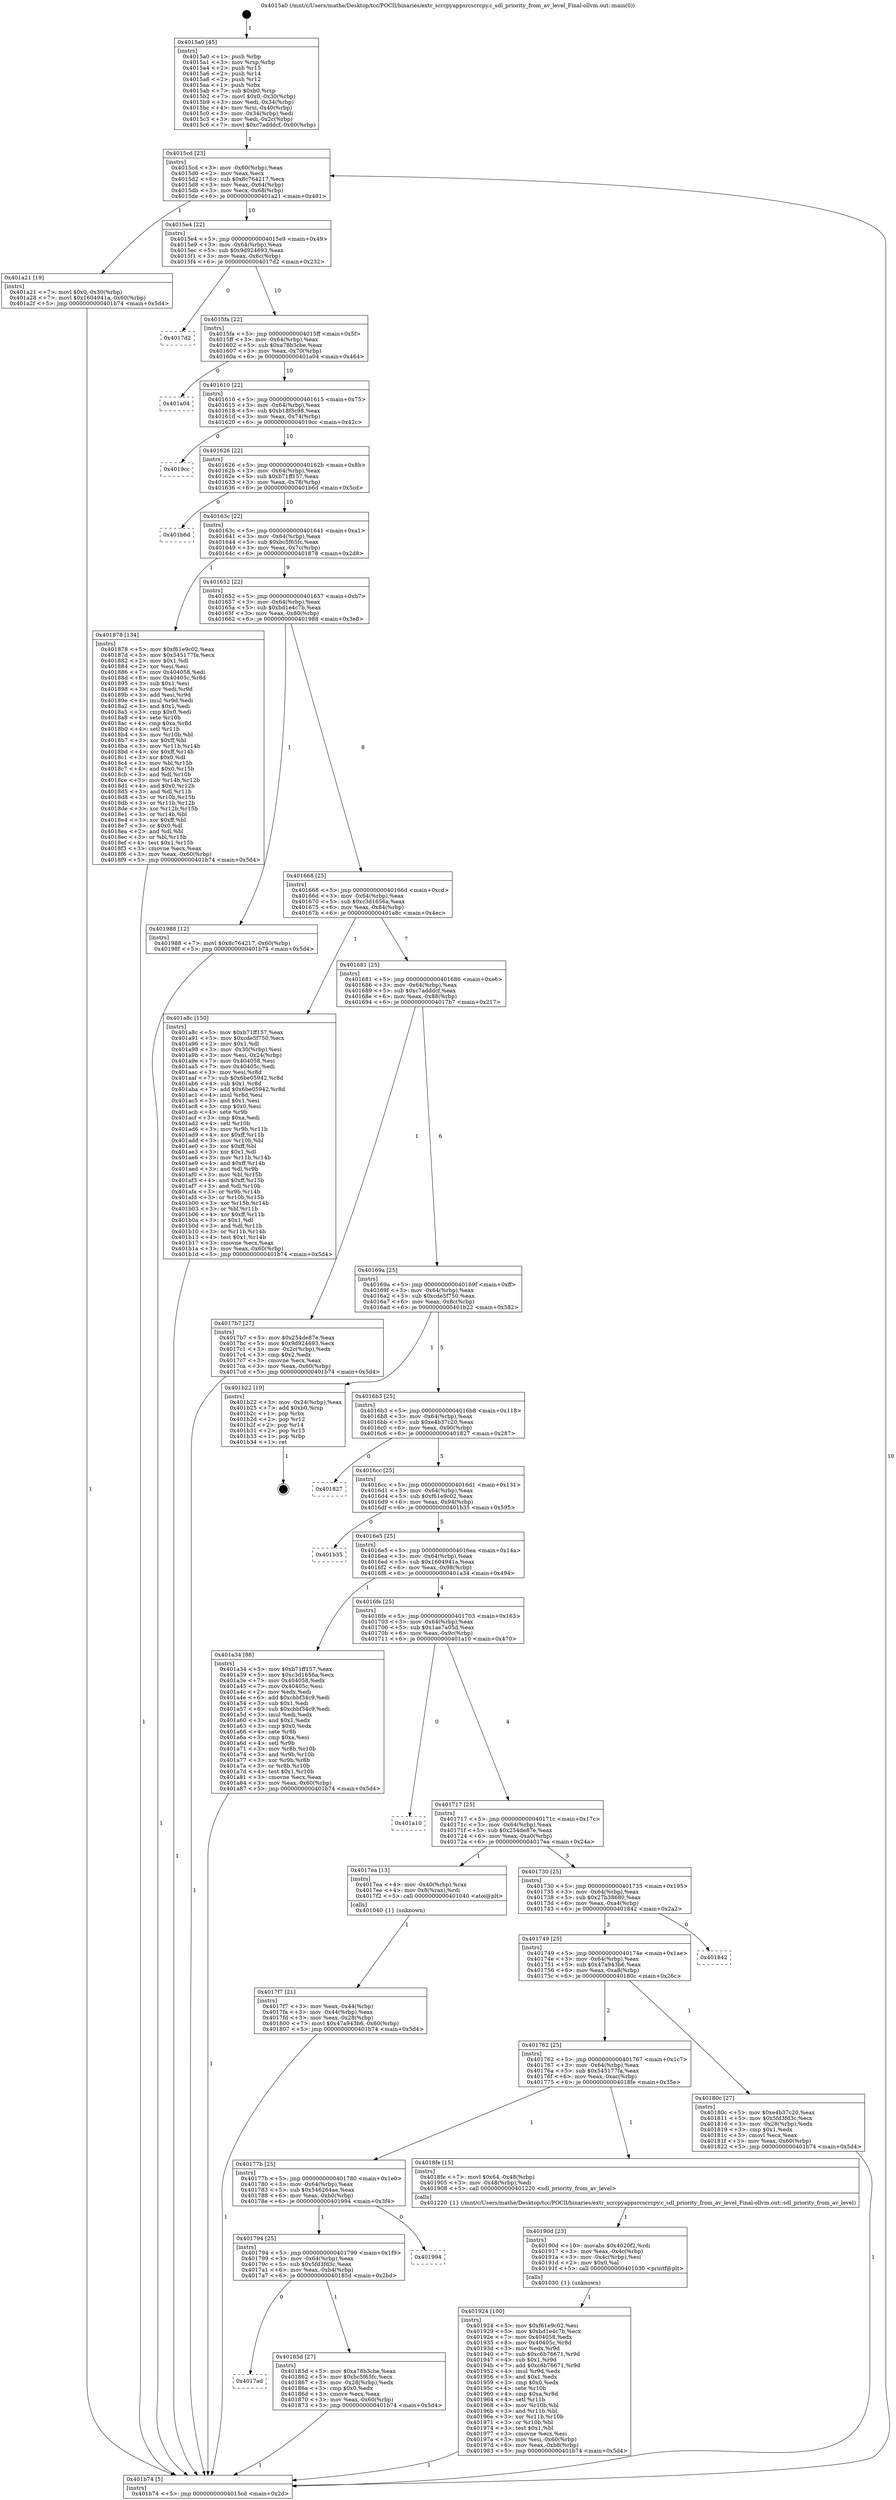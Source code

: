 digraph "0x4015a0" {
  label = "0x4015a0 (/mnt/c/Users/mathe/Desktop/tcc/POCII/binaries/extr_scrcpyappsrcscrcpy.c_sdl_priority_from_av_level_Final-ollvm.out::main(0))"
  labelloc = "t"
  node[shape=record]

  Entry [label="",width=0.3,height=0.3,shape=circle,fillcolor=black,style=filled]
  "0x4015cd" [label="{
     0x4015cd [23]\l
     | [instrs]\l
     &nbsp;&nbsp;0x4015cd \<+3\>: mov -0x60(%rbp),%eax\l
     &nbsp;&nbsp;0x4015d0 \<+2\>: mov %eax,%ecx\l
     &nbsp;&nbsp;0x4015d2 \<+6\>: sub $0x8c764217,%ecx\l
     &nbsp;&nbsp;0x4015d8 \<+3\>: mov %eax,-0x64(%rbp)\l
     &nbsp;&nbsp;0x4015db \<+3\>: mov %ecx,-0x68(%rbp)\l
     &nbsp;&nbsp;0x4015de \<+6\>: je 0000000000401a21 \<main+0x481\>\l
  }"]
  "0x401a21" [label="{
     0x401a21 [19]\l
     | [instrs]\l
     &nbsp;&nbsp;0x401a21 \<+7\>: movl $0x0,-0x30(%rbp)\l
     &nbsp;&nbsp;0x401a28 \<+7\>: movl $0x1604941a,-0x60(%rbp)\l
     &nbsp;&nbsp;0x401a2f \<+5\>: jmp 0000000000401b74 \<main+0x5d4\>\l
  }"]
  "0x4015e4" [label="{
     0x4015e4 [22]\l
     | [instrs]\l
     &nbsp;&nbsp;0x4015e4 \<+5\>: jmp 00000000004015e9 \<main+0x49\>\l
     &nbsp;&nbsp;0x4015e9 \<+3\>: mov -0x64(%rbp),%eax\l
     &nbsp;&nbsp;0x4015ec \<+5\>: sub $0x9d924693,%eax\l
     &nbsp;&nbsp;0x4015f1 \<+3\>: mov %eax,-0x6c(%rbp)\l
     &nbsp;&nbsp;0x4015f4 \<+6\>: je 00000000004017d2 \<main+0x232\>\l
  }"]
  Exit [label="",width=0.3,height=0.3,shape=circle,fillcolor=black,style=filled,peripheries=2]
  "0x4017d2" [label="{
     0x4017d2\l
  }", style=dashed]
  "0x4015fa" [label="{
     0x4015fa [22]\l
     | [instrs]\l
     &nbsp;&nbsp;0x4015fa \<+5\>: jmp 00000000004015ff \<main+0x5f\>\l
     &nbsp;&nbsp;0x4015ff \<+3\>: mov -0x64(%rbp),%eax\l
     &nbsp;&nbsp;0x401602 \<+5\>: sub $0xa78b3cbe,%eax\l
     &nbsp;&nbsp;0x401607 \<+3\>: mov %eax,-0x70(%rbp)\l
     &nbsp;&nbsp;0x40160a \<+6\>: je 0000000000401a04 \<main+0x464\>\l
  }"]
  "0x401924" [label="{
     0x401924 [100]\l
     | [instrs]\l
     &nbsp;&nbsp;0x401924 \<+5\>: mov $0xf61e9c02,%esi\l
     &nbsp;&nbsp;0x401929 \<+5\>: mov $0xbd1e4c7b,%ecx\l
     &nbsp;&nbsp;0x40192e \<+7\>: mov 0x404058,%edx\l
     &nbsp;&nbsp;0x401935 \<+8\>: mov 0x40405c,%r8d\l
     &nbsp;&nbsp;0x40193d \<+3\>: mov %edx,%r9d\l
     &nbsp;&nbsp;0x401940 \<+7\>: sub $0xc6b76671,%r9d\l
     &nbsp;&nbsp;0x401947 \<+4\>: sub $0x1,%r9d\l
     &nbsp;&nbsp;0x40194b \<+7\>: add $0xc6b76671,%r9d\l
     &nbsp;&nbsp;0x401952 \<+4\>: imul %r9d,%edx\l
     &nbsp;&nbsp;0x401956 \<+3\>: and $0x1,%edx\l
     &nbsp;&nbsp;0x401959 \<+3\>: cmp $0x0,%edx\l
     &nbsp;&nbsp;0x40195c \<+4\>: sete %r10b\l
     &nbsp;&nbsp;0x401960 \<+4\>: cmp $0xa,%r8d\l
     &nbsp;&nbsp;0x401964 \<+4\>: setl %r11b\l
     &nbsp;&nbsp;0x401968 \<+3\>: mov %r10b,%bl\l
     &nbsp;&nbsp;0x40196b \<+3\>: and %r11b,%bl\l
     &nbsp;&nbsp;0x40196e \<+3\>: xor %r11b,%r10b\l
     &nbsp;&nbsp;0x401971 \<+3\>: or %r10b,%bl\l
     &nbsp;&nbsp;0x401974 \<+3\>: test $0x1,%bl\l
     &nbsp;&nbsp;0x401977 \<+3\>: cmovne %ecx,%esi\l
     &nbsp;&nbsp;0x40197a \<+3\>: mov %esi,-0x60(%rbp)\l
     &nbsp;&nbsp;0x40197d \<+6\>: mov %eax,-0xb8(%rbp)\l
     &nbsp;&nbsp;0x401983 \<+5\>: jmp 0000000000401b74 \<main+0x5d4\>\l
  }"]
  "0x401a04" [label="{
     0x401a04\l
  }", style=dashed]
  "0x401610" [label="{
     0x401610 [22]\l
     | [instrs]\l
     &nbsp;&nbsp;0x401610 \<+5\>: jmp 0000000000401615 \<main+0x75\>\l
     &nbsp;&nbsp;0x401615 \<+3\>: mov -0x64(%rbp),%eax\l
     &nbsp;&nbsp;0x401618 \<+5\>: sub $0xb18f3c98,%eax\l
     &nbsp;&nbsp;0x40161d \<+3\>: mov %eax,-0x74(%rbp)\l
     &nbsp;&nbsp;0x401620 \<+6\>: je 00000000004019cc \<main+0x42c\>\l
  }"]
  "0x40190d" [label="{
     0x40190d [23]\l
     | [instrs]\l
     &nbsp;&nbsp;0x40190d \<+10\>: movabs $0x4020f2,%rdi\l
     &nbsp;&nbsp;0x401917 \<+3\>: mov %eax,-0x4c(%rbp)\l
     &nbsp;&nbsp;0x40191a \<+3\>: mov -0x4c(%rbp),%esi\l
     &nbsp;&nbsp;0x40191d \<+2\>: mov $0x0,%al\l
     &nbsp;&nbsp;0x40191f \<+5\>: call 0000000000401030 \<printf@plt\>\l
     | [calls]\l
     &nbsp;&nbsp;0x401030 \{1\} (unknown)\l
  }"]
  "0x4019cc" [label="{
     0x4019cc\l
  }", style=dashed]
  "0x401626" [label="{
     0x401626 [22]\l
     | [instrs]\l
     &nbsp;&nbsp;0x401626 \<+5\>: jmp 000000000040162b \<main+0x8b\>\l
     &nbsp;&nbsp;0x40162b \<+3\>: mov -0x64(%rbp),%eax\l
     &nbsp;&nbsp;0x40162e \<+5\>: sub $0xb71ff157,%eax\l
     &nbsp;&nbsp;0x401633 \<+3\>: mov %eax,-0x78(%rbp)\l
     &nbsp;&nbsp;0x401636 \<+6\>: je 0000000000401b6d \<main+0x5cd\>\l
  }"]
  "0x4017ad" [label="{
     0x4017ad\l
  }", style=dashed]
  "0x401b6d" [label="{
     0x401b6d\l
  }", style=dashed]
  "0x40163c" [label="{
     0x40163c [22]\l
     | [instrs]\l
     &nbsp;&nbsp;0x40163c \<+5\>: jmp 0000000000401641 \<main+0xa1\>\l
     &nbsp;&nbsp;0x401641 \<+3\>: mov -0x64(%rbp),%eax\l
     &nbsp;&nbsp;0x401644 \<+5\>: sub $0xbc5f65fc,%eax\l
     &nbsp;&nbsp;0x401649 \<+3\>: mov %eax,-0x7c(%rbp)\l
     &nbsp;&nbsp;0x40164c \<+6\>: je 0000000000401878 \<main+0x2d8\>\l
  }"]
  "0x40185d" [label="{
     0x40185d [27]\l
     | [instrs]\l
     &nbsp;&nbsp;0x40185d \<+5\>: mov $0xa78b3cbe,%eax\l
     &nbsp;&nbsp;0x401862 \<+5\>: mov $0xbc5f65fc,%ecx\l
     &nbsp;&nbsp;0x401867 \<+3\>: mov -0x28(%rbp),%edx\l
     &nbsp;&nbsp;0x40186a \<+3\>: cmp $0x0,%edx\l
     &nbsp;&nbsp;0x40186d \<+3\>: cmove %ecx,%eax\l
     &nbsp;&nbsp;0x401870 \<+3\>: mov %eax,-0x60(%rbp)\l
     &nbsp;&nbsp;0x401873 \<+5\>: jmp 0000000000401b74 \<main+0x5d4\>\l
  }"]
  "0x401878" [label="{
     0x401878 [134]\l
     | [instrs]\l
     &nbsp;&nbsp;0x401878 \<+5\>: mov $0xf61e9c02,%eax\l
     &nbsp;&nbsp;0x40187d \<+5\>: mov $0x545177fa,%ecx\l
     &nbsp;&nbsp;0x401882 \<+2\>: mov $0x1,%dl\l
     &nbsp;&nbsp;0x401884 \<+2\>: xor %esi,%esi\l
     &nbsp;&nbsp;0x401886 \<+7\>: mov 0x404058,%edi\l
     &nbsp;&nbsp;0x40188d \<+8\>: mov 0x40405c,%r8d\l
     &nbsp;&nbsp;0x401895 \<+3\>: sub $0x1,%esi\l
     &nbsp;&nbsp;0x401898 \<+3\>: mov %edi,%r9d\l
     &nbsp;&nbsp;0x40189b \<+3\>: add %esi,%r9d\l
     &nbsp;&nbsp;0x40189e \<+4\>: imul %r9d,%edi\l
     &nbsp;&nbsp;0x4018a2 \<+3\>: and $0x1,%edi\l
     &nbsp;&nbsp;0x4018a5 \<+3\>: cmp $0x0,%edi\l
     &nbsp;&nbsp;0x4018a8 \<+4\>: sete %r10b\l
     &nbsp;&nbsp;0x4018ac \<+4\>: cmp $0xa,%r8d\l
     &nbsp;&nbsp;0x4018b0 \<+4\>: setl %r11b\l
     &nbsp;&nbsp;0x4018b4 \<+3\>: mov %r10b,%bl\l
     &nbsp;&nbsp;0x4018b7 \<+3\>: xor $0xff,%bl\l
     &nbsp;&nbsp;0x4018ba \<+3\>: mov %r11b,%r14b\l
     &nbsp;&nbsp;0x4018bd \<+4\>: xor $0xff,%r14b\l
     &nbsp;&nbsp;0x4018c1 \<+3\>: xor $0x0,%dl\l
     &nbsp;&nbsp;0x4018c4 \<+3\>: mov %bl,%r15b\l
     &nbsp;&nbsp;0x4018c7 \<+4\>: and $0x0,%r15b\l
     &nbsp;&nbsp;0x4018cb \<+3\>: and %dl,%r10b\l
     &nbsp;&nbsp;0x4018ce \<+3\>: mov %r14b,%r12b\l
     &nbsp;&nbsp;0x4018d1 \<+4\>: and $0x0,%r12b\l
     &nbsp;&nbsp;0x4018d5 \<+3\>: and %dl,%r11b\l
     &nbsp;&nbsp;0x4018d8 \<+3\>: or %r10b,%r15b\l
     &nbsp;&nbsp;0x4018db \<+3\>: or %r11b,%r12b\l
     &nbsp;&nbsp;0x4018de \<+3\>: xor %r12b,%r15b\l
     &nbsp;&nbsp;0x4018e1 \<+3\>: or %r14b,%bl\l
     &nbsp;&nbsp;0x4018e4 \<+3\>: xor $0xff,%bl\l
     &nbsp;&nbsp;0x4018e7 \<+3\>: or $0x0,%dl\l
     &nbsp;&nbsp;0x4018ea \<+2\>: and %dl,%bl\l
     &nbsp;&nbsp;0x4018ec \<+3\>: or %bl,%r15b\l
     &nbsp;&nbsp;0x4018ef \<+4\>: test $0x1,%r15b\l
     &nbsp;&nbsp;0x4018f3 \<+3\>: cmovne %ecx,%eax\l
     &nbsp;&nbsp;0x4018f6 \<+3\>: mov %eax,-0x60(%rbp)\l
     &nbsp;&nbsp;0x4018f9 \<+5\>: jmp 0000000000401b74 \<main+0x5d4\>\l
  }"]
  "0x401652" [label="{
     0x401652 [22]\l
     | [instrs]\l
     &nbsp;&nbsp;0x401652 \<+5\>: jmp 0000000000401657 \<main+0xb7\>\l
     &nbsp;&nbsp;0x401657 \<+3\>: mov -0x64(%rbp),%eax\l
     &nbsp;&nbsp;0x40165a \<+5\>: sub $0xbd1e4c7b,%eax\l
     &nbsp;&nbsp;0x40165f \<+3\>: mov %eax,-0x80(%rbp)\l
     &nbsp;&nbsp;0x401662 \<+6\>: je 0000000000401988 \<main+0x3e8\>\l
  }"]
  "0x401794" [label="{
     0x401794 [25]\l
     | [instrs]\l
     &nbsp;&nbsp;0x401794 \<+5\>: jmp 0000000000401799 \<main+0x1f9\>\l
     &nbsp;&nbsp;0x401799 \<+3\>: mov -0x64(%rbp),%eax\l
     &nbsp;&nbsp;0x40179c \<+5\>: sub $0x5fd3fd3c,%eax\l
     &nbsp;&nbsp;0x4017a1 \<+6\>: mov %eax,-0xb4(%rbp)\l
     &nbsp;&nbsp;0x4017a7 \<+6\>: je 000000000040185d \<main+0x2bd\>\l
  }"]
  "0x401988" [label="{
     0x401988 [12]\l
     | [instrs]\l
     &nbsp;&nbsp;0x401988 \<+7\>: movl $0x8c764217,-0x60(%rbp)\l
     &nbsp;&nbsp;0x40198f \<+5\>: jmp 0000000000401b74 \<main+0x5d4\>\l
  }"]
  "0x401668" [label="{
     0x401668 [25]\l
     | [instrs]\l
     &nbsp;&nbsp;0x401668 \<+5\>: jmp 000000000040166d \<main+0xcd\>\l
     &nbsp;&nbsp;0x40166d \<+3\>: mov -0x64(%rbp),%eax\l
     &nbsp;&nbsp;0x401670 \<+5\>: sub $0xc3d1656a,%eax\l
     &nbsp;&nbsp;0x401675 \<+6\>: mov %eax,-0x84(%rbp)\l
     &nbsp;&nbsp;0x40167b \<+6\>: je 0000000000401a8c \<main+0x4ec\>\l
  }"]
  "0x401994" [label="{
     0x401994\l
  }", style=dashed]
  "0x401a8c" [label="{
     0x401a8c [150]\l
     | [instrs]\l
     &nbsp;&nbsp;0x401a8c \<+5\>: mov $0xb71ff157,%eax\l
     &nbsp;&nbsp;0x401a91 \<+5\>: mov $0xcde5f750,%ecx\l
     &nbsp;&nbsp;0x401a96 \<+2\>: mov $0x1,%dl\l
     &nbsp;&nbsp;0x401a98 \<+3\>: mov -0x30(%rbp),%esi\l
     &nbsp;&nbsp;0x401a9b \<+3\>: mov %esi,-0x24(%rbp)\l
     &nbsp;&nbsp;0x401a9e \<+7\>: mov 0x404058,%esi\l
     &nbsp;&nbsp;0x401aa5 \<+7\>: mov 0x40405c,%edi\l
     &nbsp;&nbsp;0x401aac \<+3\>: mov %esi,%r8d\l
     &nbsp;&nbsp;0x401aaf \<+7\>: sub $0x6be05942,%r8d\l
     &nbsp;&nbsp;0x401ab6 \<+4\>: sub $0x1,%r8d\l
     &nbsp;&nbsp;0x401aba \<+7\>: add $0x6be05942,%r8d\l
     &nbsp;&nbsp;0x401ac1 \<+4\>: imul %r8d,%esi\l
     &nbsp;&nbsp;0x401ac5 \<+3\>: and $0x1,%esi\l
     &nbsp;&nbsp;0x401ac8 \<+3\>: cmp $0x0,%esi\l
     &nbsp;&nbsp;0x401acb \<+4\>: sete %r9b\l
     &nbsp;&nbsp;0x401acf \<+3\>: cmp $0xa,%edi\l
     &nbsp;&nbsp;0x401ad2 \<+4\>: setl %r10b\l
     &nbsp;&nbsp;0x401ad6 \<+3\>: mov %r9b,%r11b\l
     &nbsp;&nbsp;0x401ad9 \<+4\>: xor $0xff,%r11b\l
     &nbsp;&nbsp;0x401add \<+3\>: mov %r10b,%bl\l
     &nbsp;&nbsp;0x401ae0 \<+3\>: xor $0xff,%bl\l
     &nbsp;&nbsp;0x401ae3 \<+3\>: xor $0x1,%dl\l
     &nbsp;&nbsp;0x401ae6 \<+3\>: mov %r11b,%r14b\l
     &nbsp;&nbsp;0x401ae9 \<+4\>: and $0xff,%r14b\l
     &nbsp;&nbsp;0x401aed \<+3\>: and %dl,%r9b\l
     &nbsp;&nbsp;0x401af0 \<+3\>: mov %bl,%r15b\l
     &nbsp;&nbsp;0x401af3 \<+4\>: and $0xff,%r15b\l
     &nbsp;&nbsp;0x401af7 \<+3\>: and %dl,%r10b\l
     &nbsp;&nbsp;0x401afa \<+3\>: or %r9b,%r14b\l
     &nbsp;&nbsp;0x401afd \<+3\>: or %r10b,%r15b\l
     &nbsp;&nbsp;0x401b00 \<+3\>: xor %r15b,%r14b\l
     &nbsp;&nbsp;0x401b03 \<+3\>: or %bl,%r11b\l
     &nbsp;&nbsp;0x401b06 \<+4\>: xor $0xff,%r11b\l
     &nbsp;&nbsp;0x401b0a \<+3\>: or $0x1,%dl\l
     &nbsp;&nbsp;0x401b0d \<+3\>: and %dl,%r11b\l
     &nbsp;&nbsp;0x401b10 \<+3\>: or %r11b,%r14b\l
     &nbsp;&nbsp;0x401b13 \<+4\>: test $0x1,%r14b\l
     &nbsp;&nbsp;0x401b17 \<+3\>: cmovne %ecx,%eax\l
     &nbsp;&nbsp;0x401b1a \<+3\>: mov %eax,-0x60(%rbp)\l
     &nbsp;&nbsp;0x401b1d \<+5\>: jmp 0000000000401b74 \<main+0x5d4\>\l
  }"]
  "0x401681" [label="{
     0x401681 [25]\l
     | [instrs]\l
     &nbsp;&nbsp;0x401681 \<+5\>: jmp 0000000000401686 \<main+0xe6\>\l
     &nbsp;&nbsp;0x401686 \<+3\>: mov -0x64(%rbp),%eax\l
     &nbsp;&nbsp;0x401689 \<+5\>: sub $0xc7adddcf,%eax\l
     &nbsp;&nbsp;0x40168e \<+6\>: mov %eax,-0x88(%rbp)\l
     &nbsp;&nbsp;0x401694 \<+6\>: je 00000000004017b7 \<main+0x217\>\l
  }"]
  "0x40177b" [label="{
     0x40177b [25]\l
     | [instrs]\l
     &nbsp;&nbsp;0x40177b \<+5\>: jmp 0000000000401780 \<main+0x1e0\>\l
     &nbsp;&nbsp;0x401780 \<+3\>: mov -0x64(%rbp),%eax\l
     &nbsp;&nbsp;0x401783 \<+5\>: sub $0x546264ae,%eax\l
     &nbsp;&nbsp;0x401788 \<+6\>: mov %eax,-0xb0(%rbp)\l
     &nbsp;&nbsp;0x40178e \<+6\>: je 0000000000401994 \<main+0x3f4\>\l
  }"]
  "0x4017b7" [label="{
     0x4017b7 [27]\l
     | [instrs]\l
     &nbsp;&nbsp;0x4017b7 \<+5\>: mov $0x254de87e,%eax\l
     &nbsp;&nbsp;0x4017bc \<+5\>: mov $0x9d924693,%ecx\l
     &nbsp;&nbsp;0x4017c1 \<+3\>: mov -0x2c(%rbp),%edx\l
     &nbsp;&nbsp;0x4017c4 \<+3\>: cmp $0x2,%edx\l
     &nbsp;&nbsp;0x4017c7 \<+3\>: cmovne %ecx,%eax\l
     &nbsp;&nbsp;0x4017ca \<+3\>: mov %eax,-0x60(%rbp)\l
     &nbsp;&nbsp;0x4017cd \<+5\>: jmp 0000000000401b74 \<main+0x5d4\>\l
  }"]
  "0x40169a" [label="{
     0x40169a [25]\l
     | [instrs]\l
     &nbsp;&nbsp;0x40169a \<+5\>: jmp 000000000040169f \<main+0xff\>\l
     &nbsp;&nbsp;0x40169f \<+3\>: mov -0x64(%rbp),%eax\l
     &nbsp;&nbsp;0x4016a2 \<+5\>: sub $0xcde5f750,%eax\l
     &nbsp;&nbsp;0x4016a7 \<+6\>: mov %eax,-0x8c(%rbp)\l
     &nbsp;&nbsp;0x4016ad \<+6\>: je 0000000000401b22 \<main+0x582\>\l
  }"]
  "0x401b74" [label="{
     0x401b74 [5]\l
     | [instrs]\l
     &nbsp;&nbsp;0x401b74 \<+5\>: jmp 00000000004015cd \<main+0x2d\>\l
  }"]
  "0x4015a0" [label="{
     0x4015a0 [45]\l
     | [instrs]\l
     &nbsp;&nbsp;0x4015a0 \<+1\>: push %rbp\l
     &nbsp;&nbsp;0x4015a1 \<+3\>: mov %rsp,%rbp\l
     &nbsp;&nbsp;0x4015a4 \<+2\>: push %r15\l
     &nbsp;&nbsp;0x4015a6 \<+2\>: push %r14\l
     &nbsp;&nbsp;0x4015a8 \<+2\>: push %r12\l
     &nbsp;&nbsp;0x4015aa \<+1\>: push %rbx\l
     &nbsp;&nbsp;0x4015ab \<+7\>: sub $0xb0,%rsp\l
     &nbsp;&nbsp;0x4015b2 \<+7\>: movl $0x0,-0x30(%rbp)\l
     &nbsp;&nbsp;0x4015b9 \<+3\>: mov %edi,-0x34(%rbp)\l
     &nbsp;&nbsp;0x4015bc \<+4\>: mov %rsi,-0x40(%rbp)\l
     &nbsp;&nbsp;0x4015c0 \<+3\>: mov -0x34(%rbp),%edi\l
     &nbsp;&nbsp;0x4015c3 \<+3\>: mov %edi,-0x2c(%rbp)\l
     &nbsp;&nbsp;0x4015c6 \<+7\>: movl $0xc7adddcf,-0x60(%rbp)\l
  }"]
  "0x4018fe" [label="{
     0x4018fe [15]\l
     | [instrs]\l
     &nbsp;&nbsp;0x4018fe \<+7\>: movl $0x64,-0x48(%rbp)\l
     &nbsp;&nbsp;0x401905 \<+3\>: mov -0x48(%rbp),%edi\l
     &nbsp;&nbsp;0x401908 \<+5\>: call 0000000000401220 \<sdl_priority_from_av_level\>\l
     | [calls]\l
     &nbsp;&nbsp;0x401220 \{1\} (/mnt/c/Users/mathe/Desktop/tcc/POCII/binaries/extr_scrcpyappsrcscrcpy.c_sdl_priority_from_av_level_Final-ollvm.out::sdl_priority_from_av_level)\l
  }"]
  "0x401b22" [label="{
     0x401b22 [19]\l
     | [instrs]\l
     &nbsp;&nbsp;0x401b22 \<+3\>: mov -0x24(%rbp),%eax\l
     &nbsp;&nbsp;0x401b25 \<+7\>: add $0xb0,%rsp\l
     &nbsp;&nbsp;0x401b2c \<+1\>: pop %rbx\l
     &nbsp;&nbsp;0x401b2d \<+2\>: pop %r12\l
     &nbsp;&nbsp;0x401b2f \<+2\>: pop %r14\l
     &nbsp;&nbsp;0x401b31 \<+2\>: pop %r15\l
     &nbsp;&nbsp;0x401b33 \<+1\>: pop %rbp\l
     &nbsp;&nbsp;0x401b34 \<+1\>: ret\l
  }"]
  "0x4016b3" [label="{
     0x4016b3 [25]\l
     | [instrs]\l
     &nbsp;&nbsp;0x4016b3 \<+5\>: jmp 00000000004016b8 \<main+0x118\>\l
     &nbsp;&nbsp;0x4016b8 \<+3\>: mov -0x64(%rbp),%eax\l
     &nbsp;&nbsp;0x4016bb \<+5\>: sub $0xe4b37c20,%eax\l
     &nbsp;&nbsp;0x4016c0 \<+6\>: mov %eax,-0x90(%rbp)\l
     &nbsp;&nbsp;0x4016c6 \<+6\>: je 0000000000401827 \<main+0x287\>\l
  }"]
  "0x401762" [label="{
     0x401762 [25]\l
     | [instrs]\l
     &nbsp;&nbsp;0x401762 \<+5\>: jmp 0000000000401767 \<main+0x1c7\>\l
     &nbsp;&nbsp;0x401767 \<+3\>: mov -0x64(%rbp),%eax\l
     &nbsp;&nbsp;0x40176a \<+5\>: sub $0x545177fa,%eax\l
     &nbsp;&nbsp;0x40176f \<+6\>: mov %eax,-0xac(%rbp)\l
     &nbsp;&nbsp;0x401775 \<+6\>: je 00000000004018fe \<main+0x35e\>\l
  }"]
  "0x401827" [label="{
     0x401827\l
  }", style=dashed]
  "0x4016cc" [label="{
     0x4016cc [25]\l
     | [instrs]\l
     &nbsp;&nbsp;0x4016cc \<+5\>: jmp 00000000004016d1 \<main+0x131\>\l
     &nbsp;&nbsp;0x4016d1 \<+3\>: mov -0x64(%rbp),%eax\l
     &nbsp;&nbsp;0x4016d4 \<+5\>: sub $0xf61e9c02,%eax\l
     &nbsp;&nbsp;0x4016d9 \<+6\>: mov %eax,-0x94(%rbp)\l
     &nbsp;&nbsp;0x4016df \<+6\>: je 0000000000401b35 \<main+0x595\>\l
  }"]
  "0x40180c" [label="{
     0x40180c [27]\l
     | [instrs]\l
     &nbsp;&nbsp;0x40180c \<+5\>: mov $0xe4b37c20,%eax\l
     &nbsp;&nbsp;0x401811 \<+5\>: mov $0x5fd3fd3c,%ecx\l
     &nbsp;&nbsp;0x401816 \<+3\>: mov -0x28(%rbp),%edx\l
     &nbsp;&nbsp;0x401819 \<+3\>: cmp $0x1,%edx\l
     &nbsp;&nbsp;0x40181c \<+3\>: cmovl %ecx,%eax\l
     &nbsp;&nbsp;0x40181f \<+3\>: mov %eax,-0x60(%rbp)\l
     &nbsp;&nbsp;0x401822 \<+5\>: jmp 0000000000401b74 \<main+0x5d4\>\l
  }"]
  "0x401b35" [label="{
     0x401b35\l
  }", style=dashed]
  "0x4016e5" [label="{
     0x4016e5 [25]\l
     | [instrs]\l
     &nbsp;&nbsp;0x4016e5 \<+5\>: jmp 00000000004016ea \<main+0x14a\>\l
     &nbsp;&nbsp;0x4016ea \<+3\>: mov -0x64(%rbp),%eax\l
     &nbsp;&nbsp;0x4016ed \<+5\>: sub $0x1604941a,%eax\l
     &nbsp;&nbsp;0x4016f2 \<+6\>: mov %eax,-0x98(%rbp)\l
     &nbsp;&nbsp;0x4016f8 \<+6\>: je 0000000000401a34 \<main+0x494\>\l
  }"]
  "0x401749" [label="{
     0x401749 [25]\l
     | [instrs]\l
     &nbsp;&nbsp;0x401749 \<+5\>: jmp 000000000040174e \<main+0x1ae\>\l
     &nbsp;&nbsp;0x40174e \<+3\>: mov -0x64(%rbp),%eax\l
     &nbsp;&nbsp;0x401751 \<+5\>: sub $0x47a943b6,%eax\l
     &nbsp;&nbsp;0x401756 \<+6\>: mov %eax,-0xa8(%rbp)\l
     &nbsp;&nbsp;0x40175c \<+6\>: je 000000000040180c \<main+0x26c\>\l
  }"]
  "0x401a34" [label="{
     0x401a34 [88]\l
     | [instrs]\l
     &nbsp;&nbsp;0x401a34 \<+5\>: mov $0xb71ff157,%eax\l
     &nbsp;&nbsp;0x401a39 \<+5\>: mov $0xc3d1656a,%ecx\l
     &nbsp;&nbsp;0x401a3e \<+7\>: mov 0x404058,%edx\l
     &nbsp;&nbsp;0x401a45 \<+7\>: mov 0x40405c,%esi\l
     &nbsp;&nbsp;0x401a4c \<+2\>: mov %edx,%edi\l
     &nbsp;&nbsp;0x401a4e \<+6\>: add $0xcbbf34c9,%edi\l
     &nbsp;&nbsp;0x401a54 \<+3\>: sub $0x1,%edi\l
     &nbsp;&nbsp;0x401a57 \<+6\>: sub $0xcbbf34c9,%edi\l
     &nbsp;&nbsp;0x401a5d \<+3\>: imul %edi,%edx\l
     &nbsp;&nbsp;0x401a60 \<+3\>: and $0x1,%edx\l
     &nbsp;&nbsp;0x401a63 \<+3\>: cmp $0x0,%edx\l
     &nbsp;&nbsp;0x401a66 \<+4\>: sete %r8b\l
     &nbsp;&nbsp;0x401a6a \<+3\>: cmp $0xa,%esi\l
     &nbsp;&nbsp;0x401a6d \<+4\>: setl %r9b\l
     &nbsp;&nbsp;0x401a71 \<+3\>: mov %r8b,%r10b\l
     &nbsp;&nbsp;0x401a74 \<+3\>: and %r9b,%r10b\l
     &nbsp;&nbsp;0x401a77 \<+3\>: xor %r9b,%r8b\l
     &nbsp;&nbsp;0x401a7a \<+3\>: or %r8b,%r10b\l
     &nbsp;&nbsp;0x401a7d \<+4\>: test $0x1,%r10b\l
     &nbsp;&nbsp;0x401a81 \<+3\>: cmovne %ecx,%eax\l
     &nbsp;&nbsp;0x401a84 \<+3\>: mov %eax,-0x60(%rbp)\l
     &nbsp;&nbsp;0x401a87 \<+5\>: jmp 0000000000401b74 \<main+0x5d4\>\l
  }"]
  "0x4016fe" [label="{
     0x4016fe [25]\l
     | [instrs]\l
     &nbsp;&nbsp;0x4016fe \<+5\>: jmp 0000000000401703 \<main+0x163\>\l
     &nbsp;&nbsp;0x401703 \<+3\>: mov -0x64(%rbp),%eax\l
     &nbsp;&nbsp;0x401706 \<+5\>: sub $0x1ae7a05d,%eax\l
     &nbsp;&nbsp;0x40170b \<+6\>: mov %eax,-0x9c(%rbp)\l
     &nbsp;&nbsp;0x401711 \<+6\>: je 0000000000401a10 \<main+0x470\>\l
  }"]
  "0x401842" [label="{
     0x401842\l
  }", style=dashed]
  "0x401a10" [label="{
     0x401a10\l
  }", style=dashed]
  "0x401717" [label="{
     0x401717 [25]\l
     | [instrs]\l
     &nbsp;&nbsp;0x401717 \<+5\>: jmp 000000000040171c \<main+0x17c\>\l
     &nbsp;&nbsp;0x40171c \<+3\>: mov -0x64(%rbp),%eax\l
     &nbsp;&nbsp;0x40171f \<+5\>: sub $0x254de87e,%eax\l
     &nbsp;&nbsp;0x401724 \<+6\>: mov %eax,-0xa0(%rbp)\l
     &nbsp;&nbsp;0x40172a \<+6\>: je 00000000004017ea \<main+0x24a\>\l
  }"]
  "0x4017f7" [label="{
     0x4017f7 [21]\l
     | [instrs]\l
     &nbsp;&nbsp;0x4017f7 \<+3\>: mov %eax,-0x44(%rbp)\l
     &nbsp;&nbsp;0x4017fa \<+3\>: mov -0x44(%rbp),%eax\l
     &nbsp;&nbsp;0x4017fd \<+3\>: mov %eax,-0x28(%rbp)\l
     &nbsp;&nbsp;0x401800 \<+7\>: movl $0x47a943b6,-0x60(%rbp)\l
     &nbsp;&nbsp;0x401807 \<+5\>: jmp 0000000000401b74 \<main+0x5d4\>\l
  }"]
  "0x4017ea" [label="{
     0x4017ea [13]\l
     | [instrs]\l
     &nbsp;&nbsp;0x4017ea \<+4\>: mov -0x40(%rbp),%rax\l
     &nbsp;&nbsp;0x4017ee \<+4\>: mov 0x8(%rax),%rdi\l
     &nbsp;&nbsp;0x4017f2 \<+5\>: call 0000000000401040 \<atoi@plt\>\l
     | [calls]\l
     &nbsp;&nbsp;0x401040 \{1\} (unknown)\l
  }"]
  "0x401730" [label="{
     0x401730 [25]\l
     | [instrs]\l
     &nbsp;&nbsp;0x401730 \<+5\>: jmp 0000000000401735 \<main+0x195\>\l
     &nbsp;&nbsp;0x401735 \<+3\>: mov -0x64(%rbp),%eax\l
     &nbsp;&nbsp;0x401738 \<+5\>: sub $0x27b38680,%eax\l
     &nbsp;&nbsp;0x40173d \<+6\>: mov %eax,-0xa4(%rbp)\l
     &nbsp;&nbsp;0x401743 \<+6\>: je 0000000000401842 \<main+0x2a2\>\l
  }"]
  Entry -> "0x4015a0" [label=" 1"]
  "0x4015cd" -> "0x401a21" [label=" 1"]
  "0x4015cd" -> "0x4015e4" [label=" 10"]
  "0x401b22" -> Exit [label=" 1"]
  "0x4015e4" -> "0x4017d2" [label=" 0"]
  "0x4015e4" -> "0x4015fa" [label=" 10"]
  "0x401a8c" -> "0x401b74" [label=" 1"]
  "0x4015fa" -> "0x401a04" [label=" 0"]
  "0x4015fa" -> "0x401610" [label=" 10"]
  "0x401a34" -> "0x401b74" [label=" 1"]
  "0x401610" -> "0x4019cc" [label=" 0"]
  "0x401610" -> "0x401626" [label=" 10"]
  "0x401a21" -> "0x401b74" [label=" 1"]
  "0x401626" -> "0x401b6d" [label=" 0"]
  "0x401626" -> "0x40163c" [label=" 10"]
  "0x401988" -> "0x401b74" [label=" 1"]
  "0x40163c" -> "0x401878" [label=" 1"]
  "0x40163c" -> "0x401652" [label=" 9"]
  "0x401924" -> "0x401b74" [label=" 1"]
  "0x401652" -> "0x401988" [label=" 1"]
  "0x401652" -> "0x401668" [label=" 8"]
  "0x4018fe" -> "0x40190d" [label=" 1"]
  "0x401668" -> "0x401a8c" [label=" 1"]
  "0x401668" -> "0x401681" [label=" 7"]
  "0x401878" -> "0x401b74" [label=" 1"]
  "0x401681" -> "0x4017b7" [label=" 1"]
  "0x401681" -> "0x40169a" [label=" 6"]
  "0x4017b7" -> "0x401b74" [label=" 1"]
  "0x4015a0" -> "0x4015cd" [label=" 1"]
  "0x401b74" -> "0x4015cd" [label=" 10"]
  "0x401794" -> "0x4017ad" [label=" 0"]
  "0x40169a" -> "0x401b22" [label=" 1"]
  "0x40169a" -> "0x4016b3" [label=" 5"]
  "0x401794" -> "0x40185d" [label=" 1"]
  "0x4016b3" -> "0x401827" [label=" 0"]
  "0x4016b3" -> "0x4016cc" [label=" 5"]
  "0x40177b" -> "0x401794" [label=" 1"]
  "0x4016cc" -> "0x401b35" [label=" 0"]
  "0x4016cc" -> "0x4016e5" [label=" 5"]
  "0x40177b" -> "0x401994" [label=" 0"]
  "0x4016e5" -> "0x401a34" [label=" 1"]
  "0x4016e5" -> "0x4016fe" [label=" 4"]
  "0x401762" -> "0x40177b" [label=" 1"]
  "0x4016fe" -> "0x401a10" [label=" 0"]
  "0x4016fe" -> "0x401717" [label=" 4"]
  "0x401762" -> "0x4018fe" [label=" 1"]
  "0x401717" -> "0x4017ea" [label=" 1"]
  "0x401717" -> "0x401730" [label=" 3"]
  "0x4017ea" -> "0x4017f7" [label=" 1"]
  "0x4017f7" -> "0x401b74" [label=" 1"]
  "0x40190d" -> "0x401924" [label=" 1"]
  "0x401730" -> "0x401842" [label=" 0"]
  "0x401730" -> "0x401749" [label=" 3"]
  "0x40185d" -> "0x401b74" [label=" 1"]
  "0x401749" -> "0x40180c" [label=" 1"]
  "0x401749" -> "0x401762" [label=" 2"]
  "0x40180c" -> "0x401b74" [label=" 1"]
}
